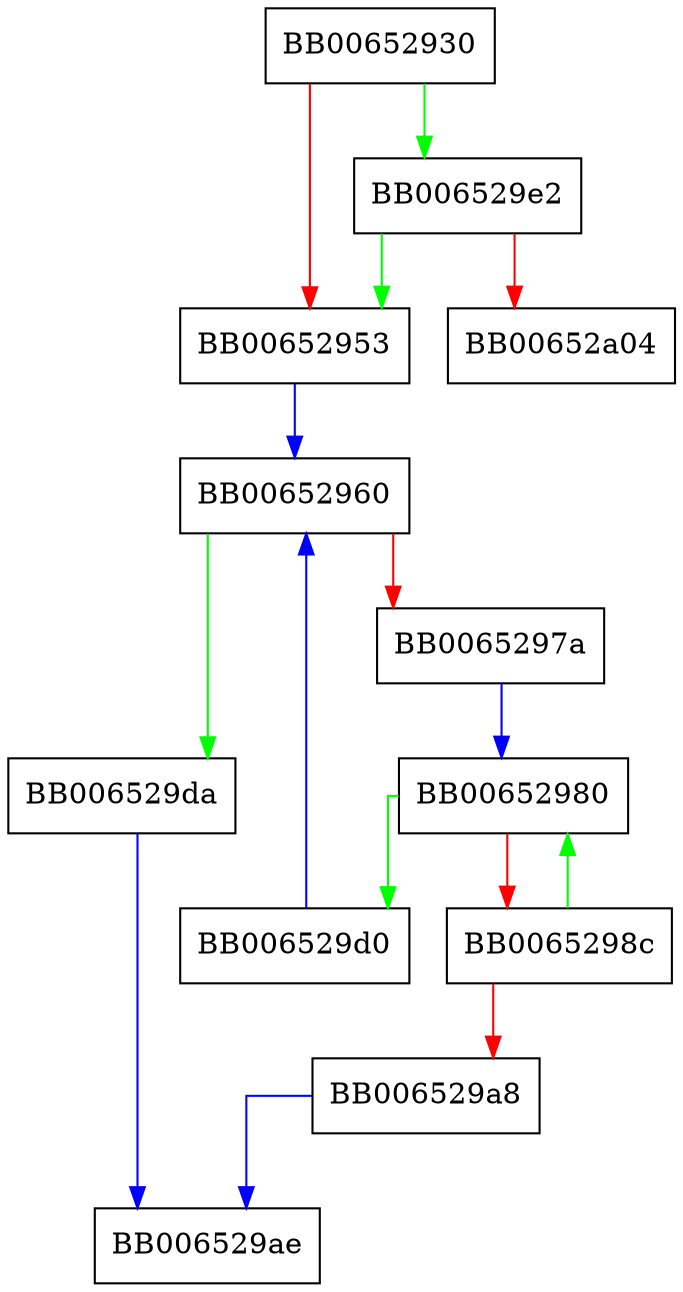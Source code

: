 digraph ts_check_signer_name {
  node [shape="box"];
  graph [splines=ortho];
  BB00652930 -> BB006529e2 [color="green"];
  BB00652930 -> BB00652953 [color="red"];
  BB00652953 -> BB00652960 [color="blue"];
  BB00652960 -> BB006529da [color="green"];
  BB00652960 -> BB0065297a [color="red"];
  BB0065297a -> BB00652980 [color="blue"];
  BB00652980 -> BB006529d0 [color="green"];
  BB00652980 -> BB0065298c [color="red"];
  BB0065298c -> BB00652980 [color="green"];
  BB0065298c -> BB006529a8 [color="red"];
  BB006529a8 -> BB006529ae [color="blue"];
  BB006529d0 -> BB00652960 [color="blue"];
  BB006529da -> BB006529ae [color="blue"];
  BB006529e2 -> BB00652953 [color="green"];
  BB006529e2 -> BB00652a04 [color="red"];
}